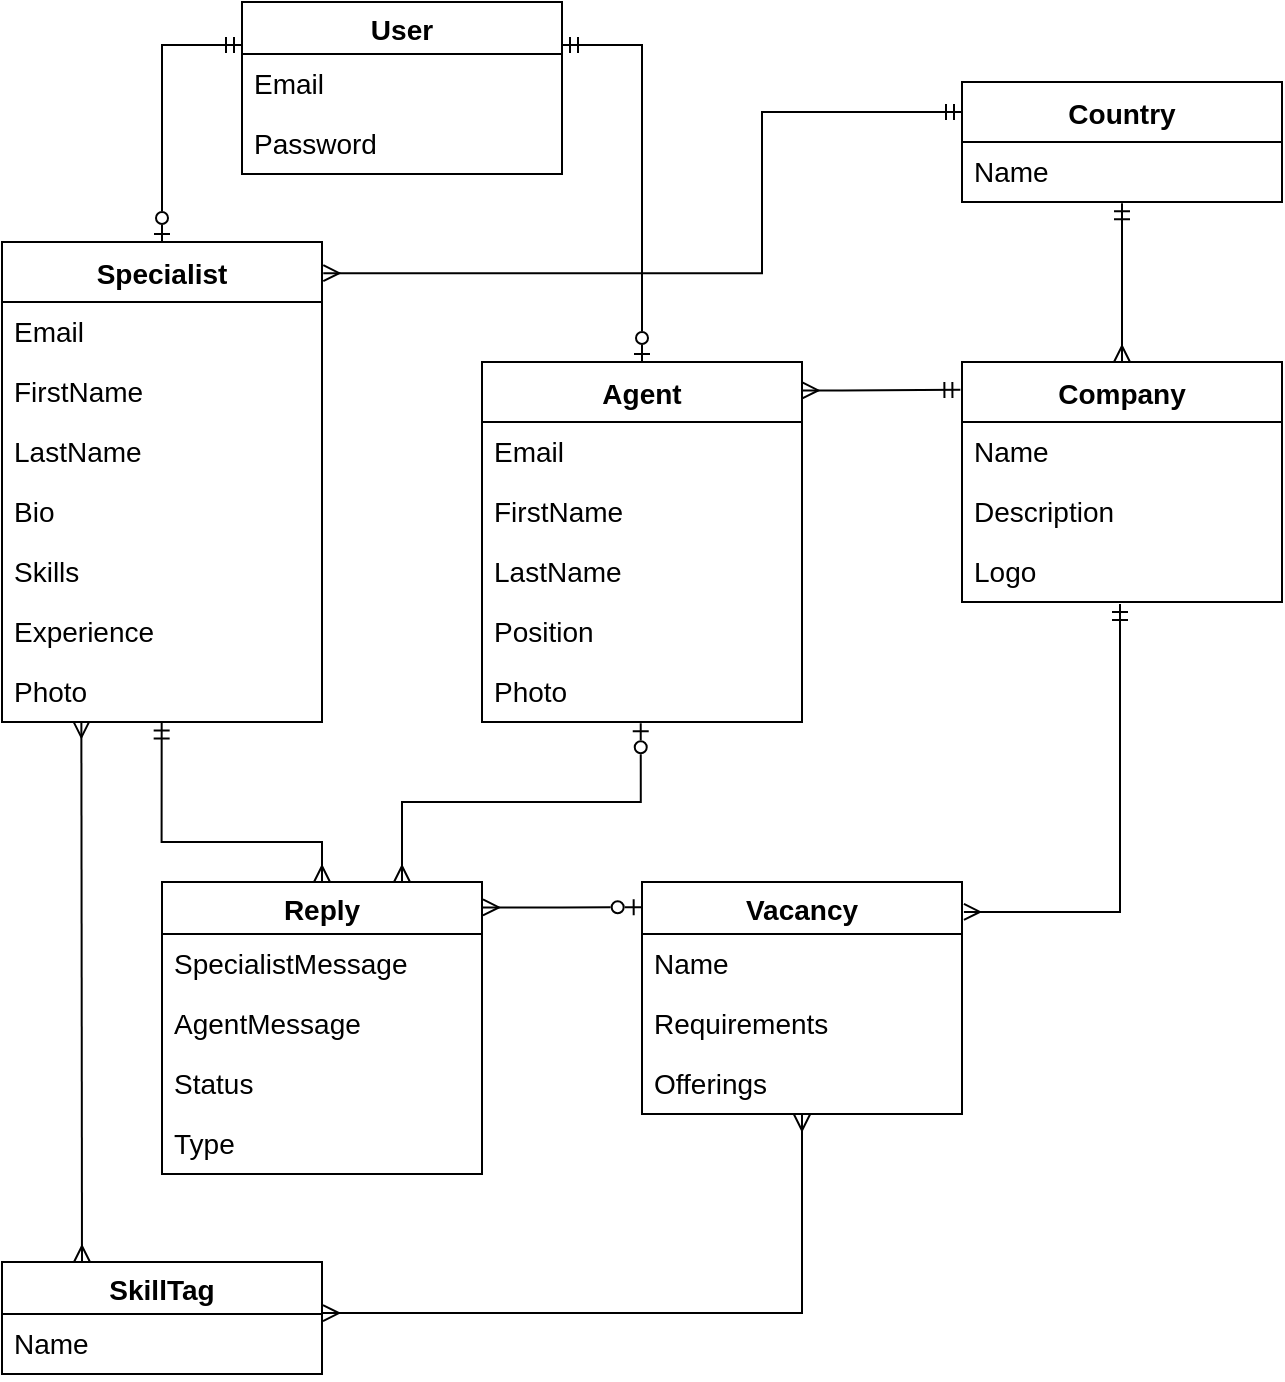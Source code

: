 <mxfile version="16.5.1" type="device"><diagram name="Domain model" id="YXOi-wtZsFI4_VUARC-P"><mxGraphModel dx="1102" dy="865" grid="1" gridSize="10" guides="1" tooltips="1" connect="1" arrows="1" fold="1" page="1" pageScale="1" pageWidth="827" pageHeight="1169" math="0" shadow="0"><root><mxCell id="l5jEuY2CqsGo4Pz5yuKo-0"/><mxCell id="l5jEuY2CqsGo4Pz5yuKo-1" parent="l5jEuY2CqsGo4Pz5yuKo-0"/><mxCell id="l5jEuY2CqsGo4Pz5yuKo-2" value="Specialist" style="swimlane;fontStyle=1;childLayout=stackLayout;horizontal=1;startSize=30;horizontalStack=0;resizeParent=1;resizeParentMax=0;resizeLast=0;collapsible=1;marginBottom=0;align=center;fontSize=14;" parent="l5jEuY2CqsGo4Pz5yuKo-1" vertex="1"><mxGeometry x="80" y="160" width="160" height="240" as="geometry"/></mxCell><mxCell id="IrbtbAc2m7rtW_h-7NAO-9" value="Email" style="text;strokeColor=none;fillColor=none;spacingLeft=4;spacingRight=4;overflow=hidden;rotatable=0;points=[[0,0.5],[1,0.5]];portConstraint=eastwest;fontSize=14;" parent="l5jEuY2CqsGo4Pz5yuKo-2" vertex="1"><mxGeometry y="30" width="160" height="30" as="geometry"/></mxCell><mxCell id="IrbtbAc2m7rtW_h-7NAO-7" value="FirstName" style="text;strokeColor=none;fillColor=none;spacingLeft=4;spacingRight=4;overflow=hidden;rotatable=0;points=[[0,0.5],[1,0.5]];portConstraint=eastwest;fontSize=14;" parent="l5jEuY2CqsGo4Pz5yuKo-2" vertex="1"><mxGeometry y="60" width="160" height="30" as="geometry"/></mxCell><mxCell id="IrbtbAc2m7rtW_h-7NAO-8" value="LastName" style="text;strokeColor=none;fillColor=none;spacingLeft=4;spacingRight=4;overflow=hidden;rotatable=0;points=[[0,0.5],[1,0.5]];portConstraint=eastwest;fontSize=14;" parent="l5jEuY2CqsGo4Pz5yuKo-2" vertex="1"><mxGeometry y="90" width="160" height="30" as="geometry"/></mxCell><mxCell id="IrbtbAc2m7rtW_h-7NAO-10" value="Bio" style="text;strokeColor=none;fillColor=none;spacingLeft=4;spacingRight=4;overflow=hidden;rotatable=0;points=[[0,0.5],[1,0.5]];portConstraint=eastwest;fontSize=14;" parent="l5jEuY2CqsGo4Pz5yuKo-2" vertex="1"><mxGeometry y="120" width="160" height="30" as="geometry"/></mxCell><mxCell id="IrbtbAc2m7rtW_h-7NAO-11" value="Skills" style="text;strokeColor=none;fillColor=none;spacingLeft=4;spacingRight=4;overflow=hidden;rotatable=0;points=[[0,0.5],[1,0.5]];portConstraint=eastwest;fontSize=14;" parent="l5jEuY2CqsGo4Pz5yuKo-2" vertex="1"><mxGeometry y="150" width="160" height="30" as="geometry"/></mxCell><mxCell id="IrbtbAc2m7rtW_h-7NAO-12" value="Experience" style="text;strokeColor=none;fillColor=none;spacingLeft=4;spacingRight=4;overflow=hidden;rotatable=0;points=[[0,0.5],[1,0.5]];portConstraint=eastwest;fontSize=14;" parent="l5jEuY2CqsGo4Pz5yuKo-2" vertex="1"><mxGeometry y="180" width="160" height="30" as="geometry"/></mxCell><mxCell id="l5jEuY2CqsGo4Pz5yuKo-4" value="Photo" style="text;spacingLeft=4;spacingRight=4;overflow=hidden;rotatable=0;points=[[0,0.5],[1,0.5]];portConstraint=eastwest;fontSize=14;" parent="l5jEuY2CqsGo4Pz5yuKo-2" vertex="1"><mxGeometry y="210" width="160" height="30" as="geometry"/></mxCell><mxCell id="l5jEuY2CqsGo4Pz5yuKo-5" value="Agent" style="swimlane;fontStyle=1;childLayout=stackLayout;horizontal=1;startSize=30;horizontalStack=0;resizeParent=1;resizeParentMax=0;resizeLast=0;collapsible=1;marginBottom=0;align=center;fontSize=14;" parent="l5jEuY2CqsGo4Pz5yuKo-1" vertex="1"><mxGeometry x="320" y="220" width="160" height="180" as="geometry"/></mxCell><mxCell id="IrbtbAc2m7rtW_h-7NAO-19" value="Email" style="text;strokeColor=none;fillColor=none;spacingLeft=4;spacingRight=4;overflow=hidden;rotatable=0;points=[[0,0.5],[1,0.5]];portConstraint=eastwest;fontSize=14;" parent="l5jEuY2CqsGo4Pz5yuKo-5" vertex="1"><mxGeometry y="30" width="160" height="30" as="geometry"/></mxCell><mxCell id="IrbtbAc2m7rtW_h-7NAO-21" value="FirstName" style="text;strokeColor=none;fillColor=none;spacingLeft=4;spacingRight=4;overflow=hidden;rotatable=0;points=[[0,0.5],[1,0.5]];portConstraint=eastwest;fontSize=14;" parent="l5jEuY2CqsGo4Pz5yuKo-5" vertex="1"><mxGeometry y="60" width="160" height="30" as="geometry"/></mxCell><mxCell id="IrbtbAc2m7rtW_h-7NAO-20" value="LastName" style="text;strokeColor=none;fillColor=none;spacingLeft=4;spacingRight=4;overflow=hidden;rotatable=0;points=[[0,0.5],[1,0.5]];portConstraint=eastwest;fontSize=14;" parent="l5jEuY2CqsGo4Pz5yuKo-5" vertex="1"><mxGeometry y="90" width="160" height="30" as="geometry"/></mxCell><mxCell id="l5jEuY2CqsGo4Pz5yuKo-6" value="Position" style="text;spacingLeft=4;spacingRight=4;overflow=hidden;rotatable=0;points=[[0,0.5],[1,0.5]];portConstraint=eastwest;fontSize=14;" parent="l5jEuY2CqsGo4Pz5yuKo-5" vertex="1"><mxGeometry y="120" width="160" height="30" as="geometry"/></mxCell><mxCell id="IrbtbAc2m7rtW_h-7NAO-22" value="Photo" style="text;spacingLeft=4;spacingRight=4;overflow=hidden;rotatable=0;points=[[0,0.5],[1,0.5]];portConstraint=eastwest;fontSize=14;" parent="l5jEuY2CqsGo4Pz5yuKo-5" vertex="1"><mxGeometry y="150" width="160" height="30" as="geometry"/></mxCell><mxCell id="l5jEuY2CqsGo4Pz5yuKo-7" value="User" style="swimlane;fontStyle=1;childLayout=stackLayout;horizontal=1;startSize=26;horizontalStack=0;resizeParent=1;resizeParentMax=0;resizeLast=0;collapsible=1;marginBottom=0;align=center;fontSize=14;" parent="l5jEuY2CqsGo4Pz5yuKo-1" vertex="1"><mxGeometry x="200" y="40" width="160" height="86" as="geometry"/></mxCell><mxCell id="l5jEuY2CqsGo4Pz5yuKo-8" value="Email" style="text;spacingLeft=4;spacingRight=4;overflow=hidden;rotatable=0;points=[[0,0.5],[1,0.5]];portConstraint=eastwest;fontSize=14;" parent="l5jEuY2CqsGo4Pz5yuKo-7" vertex="1"><mxGeometry y="26" width="160" height="30" as="geometry"/></mxCell><mxCell id="l5jEuY2CqsGo4Pz5yuKo-9" value="Password" style="text;spacingLeft=4;spacingRight=4;overflow=hidden;rotatable=0;points=[[0,0.5],[1,0.5]];portConstraint=eastwest;fontSize=14;" parent="l5jEuY2CqsGo4Pz5yuKo-7" vertex="1"><mxGeometry y="56" width="160" height="30" as="geometry"/></mxCell><mxCell id="l5jEuY2CqsGo4Pz5yuKo-18" value="Company" style="swimlane;fontStyle=1;childLayout=stackLayout;horizontal=1;startSize=30;horizontalStack=0;resizeParent=1;resizeParentMax=0;resizeLast=0;collapsible=1;marginBottom=0;align=center;fontSize=14;" parent="l5jEuY2CqsGo4Pz5yuKo-1" vertex="1"><mxGeometry x="560" y="220" width="160" height="120" as="geometry"/></mxCell><mxCell id="l5jEuY2CqsGo4Pz5yuKo-19" value="Name" style="text;spacingLeft=4;spacingRight=4;overflow=hidden;rotatable=0;points=[[0,0.5],[1,0.5]];portConstraint=eastwest;fontSize=14;" parent="l5jEuY2CqsGo4Pz5yuKo-18" vertex="1"><mxGeometry y="30" width="160" height="30" as="geometry"/></mxCell><mxCell id="l5jEuY2CqsGo4Pz5yuKo-20" value="Description" style="text;spacingLeft=4;spacingRight=4;overflow=hidden;rotatable=0;points=[[0,0.5],[1,0.5]];portConstraint=eastwest;fontSize=14;" parent="l5jEuY2CqsGo4Pz5yuKo-18" vertex="1"><mxGeometry y="60" width="160" height="30" as="geometry"/></mxCell><mxCell id="OXKEfDwxC_VXaO8mo_x9-0" value="Logo" style="text;spacingLeft=4;spacingRight=4;overflow=hidden;rotatable=0;points=[[0,0.5],[1,0.5]];portConstraint=eastwest;fontSize=14;" parent="l5jEuY2CqsGo4Pz5yuKo-18" vertex="1"><mxGeometry y="90" width="160" height="30" as="geometry"/></mxCell><mxCell id="l5jEuY2CqsGo4Pz5yuKo-24" value="Vacancy" style="swimlane;fontStyle=1;childLayout=stackLayout;horizontal=1;startSize=26;horizontalStack=0;resizeParent=1;resizeParentMax=0;resizeLast=0;collapsible=1;marginBottom=0;align=center;fontSize=14;swimlaneFillColor=none;" parent="l5jEuY2CqsGo4Pz5yuKo-1" vertex="1"><mxGeometry x="400" y="480" width="160" height="116" as="geometry"/></mxCell><mxCell id="l5jEuY2CqsGo4Pz5yuKo-25" value="Name" style="text;spacingLeft=4;spacingRight=4;overflow=hidden;rotatable=0;points=[[0,0.5],[1,0.5]];portConstraint=eastwest;fontSize=14;swimlaneFillColor=none;" parent="l5jEuY2CqsGo4Pz5yuKo-24" vertex="1"><mxGeometry y="26" width="160" height="30" as="geometry"/></mxCell><mxCell id="l5jEuY2CqsGo4Pz5yuKo-27" value="Requirements" style="text;spacingLeft=4;spacingRight=4;overflow=hidden;rotatable=0;points=[[0,0.5],[1,0.5]];portConstraint=eastwest;fontSize=14;swimlaneFillColor=none;" parent="l5jEuY2CqsGo4Pz5yuKo-24" vertex="1"><mxGeometry y="56" width="160" height="30" as="geometry"/></mxCell><mxCell id="l5jEuY2CqsGo4Pz5yuKo-26" value="Offerings" style="text;spacingLeft=4;spacingRight=4;overflow=hidden;rotatable=0;points=[[0,0.5],[1,0.5]];portConstraint=eastwest;fontSize=14;swimlaneFillColor=none;" parent="l5jEuY2CqsGo4Pz5yuKo-24" vertex="1"><mxGeometry y="86" width="160" height="30" as="geometry"/></mxCell><mxCell id="l5jEuY2CqsGo4Pz5yuKo-30" value="" style="edgeStyle=elbowEdgeStyle;fontSize=14;html=1;endArrow=ERmandOne;startArrow=ERmany;rounded=0;exitX=1.006;exitY=0.129;exitDx=0;exitDy=0;exitPerimeter=0;startFill=0;endFill=0;entryX=0.494;entryY=1.033;entryDx=0;entryDy=0;entryPerimeter=0;" parent="l5jEuY2CqsGo4Pz5yuKo-1" source="l5jEuY2CqsGo4Pz5yuKo-24" target="OXKEfDwxC_VXaO8mo_x9-0" edge="1"><mxGeometry width="100" height="100" relative="1" as="geometry"><mxPoint x="120" y="363" as="sourcePoint"/><mxPoint x="490" y="339" as="targetPoint"/><Array as="points"><mxPoint x="639" y="440"/></Array></mxGeometry></mxCell><mxCell id="l5jEuY2CqsGo4Pz5yuKo-33" value="Reply" style="swimlane;fontStyle=1;childLayout=stackLayout;horizontal=1;startSize=26;horizontalStack=0;resizeParent=1;resizeParentMax=0;resizeLast=0;collapsible=1;marginBottom=0;align=center;fontSize=14;" parent="l5jEuY2CqsGo4Pz5yuKo-1" vertex="1"><mxGeometry x="160" y="480" width="160" height="146" as="geometry"/></mxCell><mxCell id="l5jEuY2CqsGo4Pz5yuKo-34" value="SpecialistMessage" style="text;spacingLeft=4;spacingRight=4;overflow=hidden;rotatable=0;points=[[0,0.5],[1,0.5]];portConstraint=eastwest;fontSize=14;" parent="l5jEuY2CqsGo4Pz5yuKo-33" vertex="1"><mxGeometry y="26" width="160" height="30" as="geometry"/></mxCell><mxCell id="IrbtbAc2m7rtW_h-7NAO-28" value="AgentMessage" style="text;spacingLeft=4;spacingRight=4;overflow=hidden;rotatable=0;points=[[0,0.5],[1,0.5]];portConstraint=eastwest;fontSize=14;" parent="l5jEuY2CqsGo4Pz5yuKo-33" vertex="1"><mxGeometry y="56" width="160" height="30" as="geometry"/></mxCell><mxCell id="l5jEuY2CqsGo4Pz5yuKo-35" value="Status" style="text;spacingLeft=4;spacingRight=4;overflow=hidden;rotatable=0;points=[[0,0.5],[1,0.5]];portConstraint=eastwest;fontSize=14;" parent="l5jEuY2CqsGo4Pz5yuKo-33" vertex="1"><mxGeometry y="86" width="160" height="30" as="geometry"/></mxCell><mxCell id="l5jEuY2CqsGo4Pz5yuKo-36" value="Type" style="text;spacingLeft=4;spacingRight=4;overflow=hidden;rotatable=0;points=[[0,0.5],[1,0.5]];portConstraint=eastwest;fontSize=14;" parent="l5jEuY2CqsGo4Pz5yuKo-33" vertex="1"><mxGeometry y="116" width="160" height="30" as="geometry"/></mxCell><mxCell id="l5jEuY2CqsGo4Pz5yuKo-37" value="" style="endArrow=ERmandOne;html=1;rounded=0;exitX=0.5;exitY=0;exitDx=0;exitDy=0;edgeStyle=elbowEdgeStyle;startArrow=ERzeroToOne;startFill=0;endFill=0;entryX=0;entryY=0.25;entryDx=0;entryDy=0;fontSize=14;" parent="l5jEuY2CqsGo4Pz5yuKo-1" source="l5jEuY2CqsGo4Pz5yuKo-2" target="l5jEuY2CqsGo4Pz5yuKo-7" edge="1"><mxGeometry width="50" height="50" relative="1" as="geometry"><mxPoint x="100" y="200" as="sourcePoint"/><mxPoint x="190" y="57" as="targetPoint"/><Array as="points"><mxPoint x="160" y="110"/></Array></mxGeometry></mxCell><mxCell id="l5jEuY2CqsGo4Pz5yuKo-38" value="" style="endArrow=ERmandOne;html=1;rounded=0;entryX=1;entryY=0.25;entryDx=0;entryDy=0;exitX=0.5;exitY=0;exitDx=0;exitDy=0;edgeStyle=elbowEdgeStyle;startArrow=ERzeroToOne;startFill=0;endFill=0;fontSize=14;" parent="l5jEuY2CqsGo4Pz5yuKo-1" source="l5jEuY2CqsGo4Pz5yuKo-5" target="l5jEuY2CqsGo4Pz5yuKo-7" edge="1"><mxGeometry width="50" height="50" relative="1" as="geometry"><mxPoint x="418.4" y="322.7" as="sourcePoint"/><mxPoint x="460.0" y="70.004" as="targetPoint"/><Array as="points"><mxPoint x="400" y="170"/></Array></mxGeometry></mxCell><mxCell id="l5jEuY2CqsGo4Pz5yuKo-39" value="" style="endArrow=ERmandOne;html=1;rounded=0;entryX=-0.005;entryY=0.116;entryDx=0;entryDy=0;startArrow=ERmany;startFill=0;endFill=0;fontSize=14;edgeStyle=orthogonalEdgeStyle;exitX=1.001;exitY=0.079;exitDx=0;exitDy=0;exitPerimeter=0;entryPerimeter=0;" parent="l5jEuY2CqsGo4Pz5yuKo-1" source="l5jEuY2CqsGo4Pz5yuKo-5" target="l5jEuY2CqsGo4Pz5yuKo-18" edge="1"><mxGeometry width="50" height="50" relative="1" as="geometry"><mxPoint x="560" y="220" as="sourcePoint"/><mxPoint x="610" y="170" as="targetPoint"/><Array as="points"><mxPoint x="500" y="234"/><mxPoint x="559" y="234"/></Array></mxGeometry></mxCell><mxCell id="IrbtbAc2m7rtW_h-7NAO-13" value="Country" style="swimlane;fontStyle=1;childLayout=stackLayout;horizontal=1;startSize=30;horizontalStack=0;resizeParent=1;resizeParentMax=0;resizeLast=0;collapsible=1;marginBottom=0;align=center;fontSize=14;" parent="l5jEuY2CqsGo4Pz5yuKo-1" vertex="1"><mxGeometry x="560" y="80" width="160" height="60" as="geometry"/></mxCell><mxCell id="IrbtbAc2m7rtW_h-7NAO-14" value="Name" style="text;spacingLeft=4;spacingRight=4;overflow=hidden;rotatable=0;points=[[0,0.5],[1,0.5]];portConstraint=eastwest;fontSize=14;" parent="IrbtbAc2m7rtW_h-7NAO-13" vertex="1"><mxGeometry y="30" width="160" height="30" as="geometry"/></mxCell><mxCell id="IrbtbAc2m7rtW_h-7NAO-16" value="" style="endArrow=ERmandOne;html=1;rounded=0;edgeStyle=orthogonalEdgeStyle;exitX=1.004;exitY=0.065;exitDx=0;exitDy=0;exitPerimeter=0;entryX=0;entryY=0.25;entryDx=0;entryDy=0;startArrow=ERmany;startFill=0;endFill=0;" parent="l5jEuY2CqsGo4Pz5yuKo-1" source="l5jEuY2CqsGo4Pz5yuKo-2" target="IrbtbAc2m7rtW_h-7NAO-13" edge="1"><mxGeometry width="50" height="50" relative="1" as="geometry"><mxPoint x="510" y="260" as="sourcePoint"/><mxPoint x="560" y="210" as="targetPoint"/><Array as="points"><mxPoint x="460" y="176"/><mxPoint x="460" y="95"/></Array></mxGeometry></mxCell><mxCell id="IrbtbAc2m7rtW_h-7NAO-23" value="" style="endArrow=ERmandOne;html=1;rounded=0;edgeStyle=orthogonalEdgeStyle;exitX=0.5;exitY=0;exitDx=0;exitDy=0;entryX=0.5;entryY=1.021;entryDx=0;entryDy=0;entryPerimeter=0;startArrow=ERmany;startFill=0;endFill=0;" parent="l5jEuY2CqsGo4Pz5yuKo-1" source="l5jEuY2CqsGo4Pz5yuKo-18" target="IrbtbAc2m7rtW_h-7NAO-14" edge="1"><mxGeometry width="50" height="50" relative="1" as="geometry"><mxPoint x="252.88" y="185.6" as="sourcePoint"/><mxPoint x="560" y="105" as="targetPoint"/></mxGeometry></mxCell><mxCell id="IrbtbAc2m7rtW_h-7NAO-25" value="" style="endArrow=ERmandOne;html=1;rounded=0;fontSize=14;edgeStyle=orthogonalEdgeStyle;entryX=0.499;entryY=1.008;entryDx=0;entryDy=0;entryPerimeter=0;exitX=0.5;exitY=0;exitDx=0;exitDy=0;startArrow=ERmany;startFill=0;endFill=0;" parent="l5jEuY2CqsGo4Pz5yuKo-1" source="l5jEuY2CqsGo4Pz5yuKo-33" target="l5jEuY2CqsGo4Pz5yuKo-4" edge="1"><mxGeometry width="50" height="50" relative="1" as="geometry"><mxPoint x="180" y="500" as="sourcePoint"/><mxPoint x="230" y="450" as="targetPoint"/><Array as="points"><mxPoint x="160" y="460"/></Array></mxGeometry></mxCell><mxCell id="IrbtbAc2m7rtW_h-7NAO-26" value="" style="endArrow=ERmany;html=1;rounded=0;fontSize=14;edgeStyle=orthogonalEdgeStyle;entryX=0.75;entryY=0;entryDx=0;entryDy=0;exitX=0.496;exitY=1.02;exitDx=0;exitDy=0;exitPerimeter=0;endFill=0;startArrow=ERzeroToOne;startFill=0;" parent="l5jEuY2CqsGo4Pz5yuKo-1" source="IrbtbAc2m7rtW_h-7NAO-22" target="l5jEuY2CqsGo4Pz5yuKo-33" edge="1"><mxGeometry width="50" height="50" relative="1" as="geometry"><mxPoint x="170" y="530" as="sourcePoint"/><mxPoint x="169.84" y="410.24" as="targetPoint"/></mxGeometry></mxCell><mxCell id="IrbtbAc2m7rtW_h-7NAO-27" value="" style="endArrow=ERzeroToOne;html=1;rounded=0;fontSize=14;edgeStyle=orthogonalEdgeStyle;exitX=1.003;exitY=0.087;exitDx=0;exitDy=0;exitPerimeter=0;startArrow=ERmany;startFill=0;endFill=0;entryX=-0.001;entryY=0.109;entryDx=0;entryDy=0;entryPerimeter=0;" parent="l5jEuY2CqsGo4Pz5yuKo-1" source="l5jEuY2CqsGo4Pz5yuKo-33" target="l5jEuY2CqsGo4Pz5yuKo-24" edge="1"><mxGeometry width="50" height="50" relative="1" as="geometry"><mxPoint x="180" y="540" as="sourcePoint"/><mxPoint x="380" y="500" as="targetPoint"/><Array as="points"><mxPoint x="360" y="493"/></Array></mxGeometry></mxCell><mxCell id="6yskK8SZCxzonw9hSz_Q-0" value="SkillTag" style="swimlane;fontStyle=1;childLayout=stackLayout;horizontal=1;startSize=26;horizontalStack=0;resizeParent=1;resizeParentMax=0;resizeLast=0;collapsible=1;marginBottom=0;align=center;fontSize=14;" parent="l5jEuY2CqsGo4Pz5yuKo-1" vertex="1"><mxGeometry x="80" y="670" width="160" height="56" as="geometry"/></mxCell><mxCell id="6yskK8SZCxzonw9hSz_Q-1" value="Name" style="text;spacingLeft=4;spacingRight=4;overflow=hidden;rotatable=0;points=[[0,0.5],[1,0.5]];portConstraint=eastwest;fontSize=14;" parent="6yskK8SZCxzonw9hSz_Q-0" vertex="1"><mxGeometry y="26" width="160" height="30" as="geometry"/></mxCell><mxCell id="6yskK8SZCxzonw9hSz_Q-5" value="" style="edgeStyle=elbowEdgeStyle;fontSize=14;html=1;endArrow=ERmany;startArrow=ERmany;rounded=0;exitX=1.003;exitY=-0.016;exitDx=0;exitDy=0;exitPerimeter=0;startFill=0;endFill=0;entryX=0.5;entryY=1.009;entryDx=0;entryDy=0;entryPerimeter=0;" parent="l5jEuY2CqsGo4Pz5yuKo-1" source="6yskK8SZCxzonw9hSz_Q-1" target="l5jEuY2CqsGo4Pz5yuKo-26" edge="1"><mxGeometry width="100" height="100" relative="1" as="geometry"><mxPoint x="560" y="707.844" as="sourcePoint"/><mxPoint x="472.96" y="626.18" as="targetPoint"/><Array as="points"><mxPoint x="480" y="650"/></Array></mxGeometry></mxCell><mxCell id="6yskK8SZCxzonw9hSz_Q-6" value="" style="edgeStyle=elbowEdgeStyle;fontSize=14;html=1;endArrow=ERmany;startArrow=ERmany;rounded=0;exitX=0.248;exitY=0.989;exitDx=0;exitDy=0;exitPerimeter=0;startFill=0;endFill=0;entryX=0.25;entryY=0;entryDx=0;entryDy=0;" parent="l5jEuY2CqsGo4Pz5yuKo-1" source="l5jEuY2CqsGo4Pz5yuKo-4" target="6yskK8SZCxzonw9hSz_Q-0" edge="1"><mxGeometry width="100" height="100" relative="1" as="geometry"><mxPoint x="250.48" y="705.52" as="sourcePoint"/><mxPoint x="482.96" y="636.18" as="targetPoint"/><Array as="points"><mxPoint x="120" y="530"/></Array></mxGeometry></mxCell></root></mxGraphModel></diagram></mxfile>